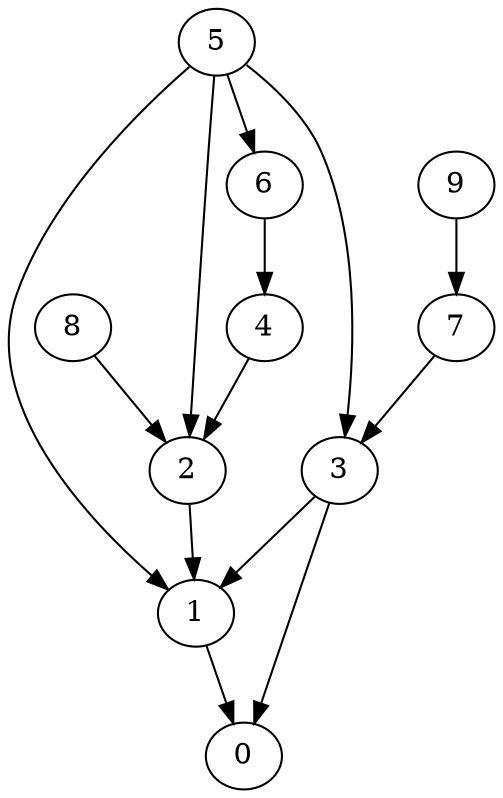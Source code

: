 digraph G {
  graph [splines=true overlap=false]
  node  [shape=ellipse, width=0.3, height=0.3]
  0 [label="0"];
  1 [label="1"];
  2 [label="2"];
  3 [label="3"];
  4 [label="4"];
  5 [label="5"];
  6 [label="6"];
  7 [label="7"];
  8 [label="8"];
  9 [label="9"];
  1 -> 0;
  2 -> 1;
  3 -> 0;
  3 -> 1;
  4 -> 2;
  5 -> 1;
  5 -> 2;
  5 -> 3;
  5 -> 6;
  6 -> 4;
  7 -> 3;
  8 -> 2;
  9 -> 7;
}

